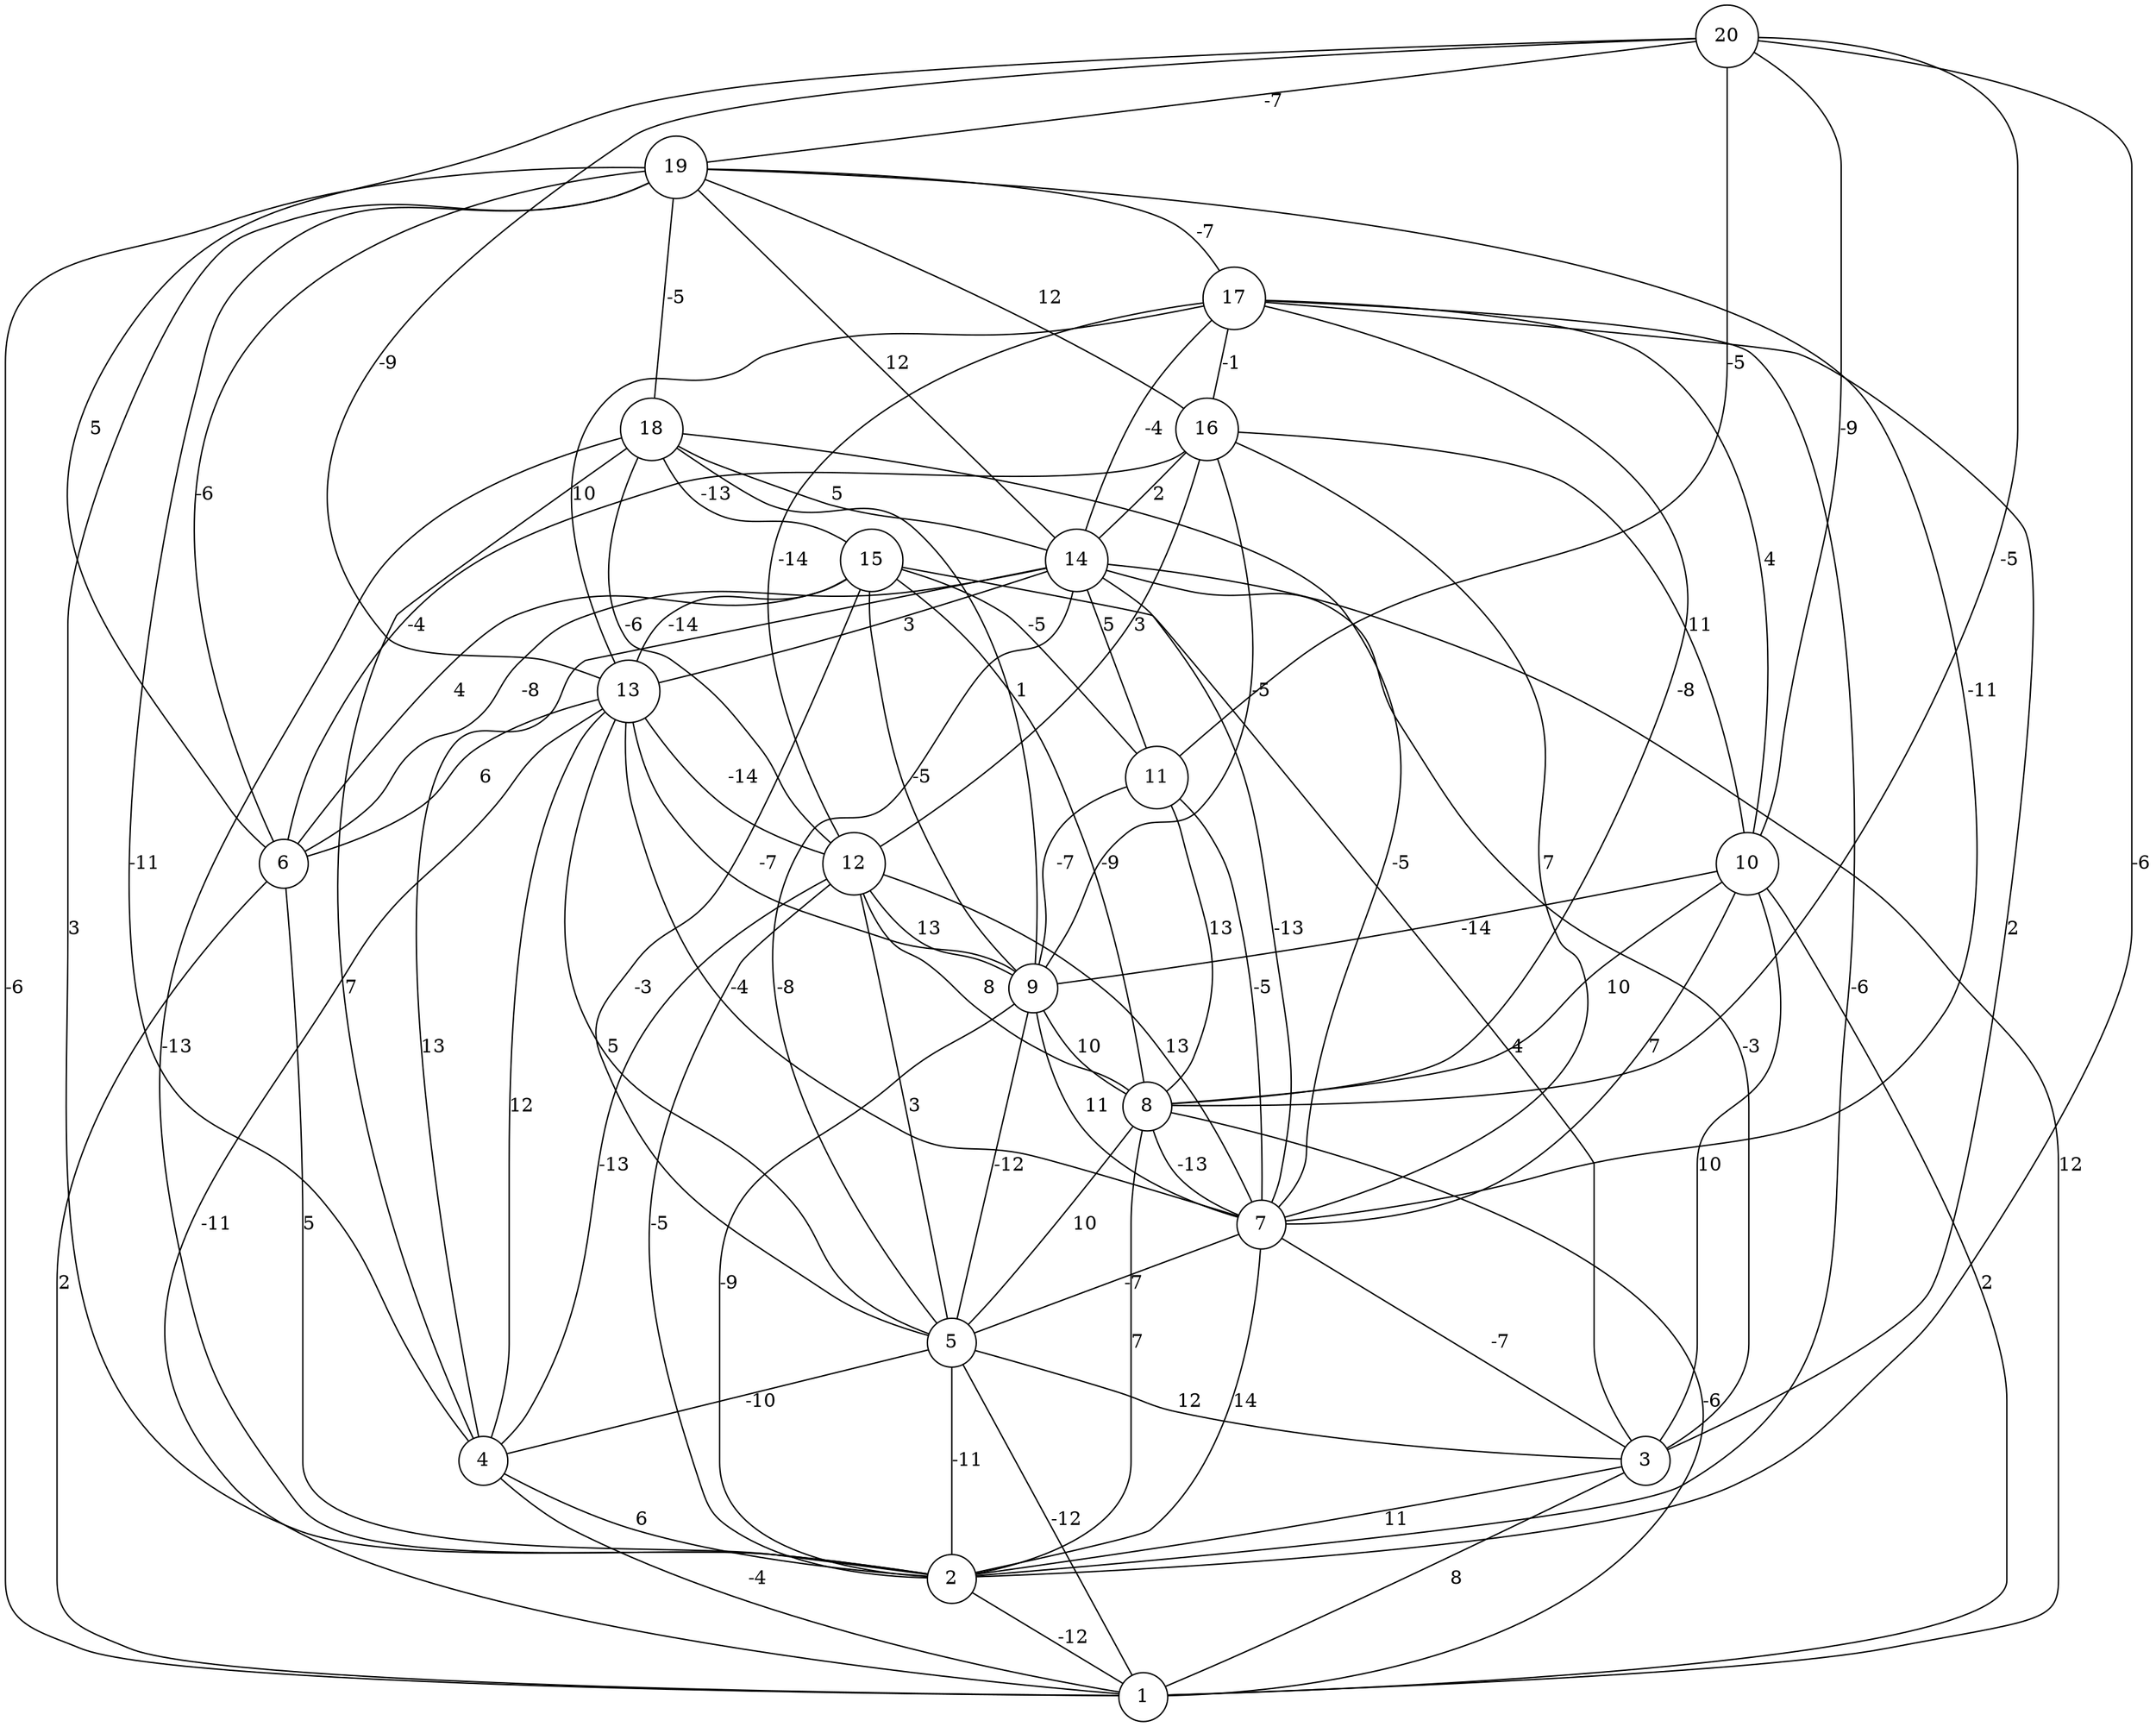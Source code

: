 graph { 
	 fontname="Helvetica,Arial,sans-serif" 
	 node [shape = circle]; 
	 20 -- 2 [label = "-6"];
	 20 -- 6 [label = "5"];
	 20 -- 8 [label = "-5"];
	 20 -- 10 [label = "-9"];
	 20 -- 11 [label = "-5"];
	 20 -- 13 [label = "-9"];
	 20 -- 19 [label = "-7"];
	 19 -- 1 [label = "-6"];
	 19 -- 2 [label = "3"];
	 19 -- 4 [label = "-11"];
	 19 -- 6 [label = "-6"];
	 19 -- 7 [label = "-11"];
	 19 -- 14 [label = "12"];
	 19 -- 16 [label = "12"];
	 19 -- 17 [label = "-7"];
	 19 -- 18 [label = "-5"];
	 18 -- 2 [label = "-13"];
	 18 -- 4 [label = "7"];
	 18 -- 7 [label = "-5"];
	 18 -- 9 [label = "1"];
	 18 -- 12 [label = "-6"];
	 18 -- 14 [label = "5"];
	 18 -- 15 [label = "-13"];
	 17 -- 2 [label = "-6"];
	 17 -- 3 [label = "2"];
	 17 -- 8 [label = "-8"];
	 17 -- 10 [label = "4"];
	 17 -- 12 [label = "-14"];
	 17 -- 13 [label = "10"];
	 17 -- 14 [label = "-4"];
	 17 -- 16 [label = "-1"];
	 16 -- 6 [label = "-4"];
	 16 -- 7 [label = "7"];
	 16 -- 9 [label = "-5"];
	 16 -- 10 [label = "11"];
	 16 -- 12 [label = "3"];
	 16 -- 14 [label = "2"];
	 15 -- 3 [label = "4"];
	 15 -- 5 [label = "-3"];
	 15 -- 6 [label = "4"];
	 15 -- 8 [label = "-9"];
	 15 -- 9 [label = "-5"];
	 15 -- 11 [label = "-5"];
	 15 -- 13 [label = "-14"];
	 14 -- 1 [label = "12"];
	 14 -- 3 [label = "-3"];
	 14 -- 4 [label = "13"];
	 14 -- 5 [label = "-8"];
	 14 -- 6 [label = "-8"];
	 14 -- 7 [label = "-13"];
	 14 -- 11 [label = "5"];
	 14 -- 13 [label = "3"];
	 13 -- 1 [label = "-11"];
	 13 -- 4 [label = "12"];
	 13 -- 5 [label = "5"];
	 13 -- 6 [label = "6"];
	 13 -- 7 [label = "-4"];
	 13 -- 9 [label = "-7"];
	 13 -- 12 [label = "-14"];
	 12 -- 2 [label = "-5"];
	 12 -- 4 [label = "-13"];
	 12 -- 5 [label = "3"];
	 12 -- 7 [label = "13"];
	 12 -- 8 [label = "8"];
	 12 -- 9 [label = "13"];
	 11 -- 7 [label = "-5"];
	 11 -- 8 [label = "13"];
	 11 -- 9 [label = "-7"];
	 10 -- 1 [label = "2"];
	 10 -- 3 [label = "10"];
	 10 -- 7 [label = "7"];
	 10 -- 8 [label = "10"];
	 10 -- 9 [label = "-14"];
	 9 -- 2 [label = "-9"];
	 9 -- 5 [label = "-12"];
	 9 -- 7 [label = "11"];
	 9 -- 8 [label = "10"];
	 8 -- 1 [label = "-6"];
	 8 -- 2 [label = "7"];
	 8 -- 5 [label = "10"];
	 8 -- 7 [label = "-13"];
	 7 -- 2 [label = "14"];
	 7 -- 3 [label = "-7"];
	 7 -- 5 [label = "-7"];
	 6 -- 1 [label = "2"];
	 6 -- 2 [label = "5"];
	 5 -- 1 [label = "-12"];
	 5 -- 2 [label = "-11"];
	 5 -- 3 [label = "12"];
	 5 -- 4 [label = "-10"];
	 4 -- 1 [label = "-4"];
	 4 -- 2 [label = "6"];
	 3 -- 1 [label = "8"];
	 3 -- 2 [label = "11"];
	 2 -- 1 [label = "-12"];
	 1;
	 2;
	 3;
	 4;
	 5;
	 6;
	 7;
	 8;
	 9;
	 10;
	 11;
	 12;
	 13;
	 14;
	 15;
	 16;
	 17;
	 18;
	 19;
	 20;
}
